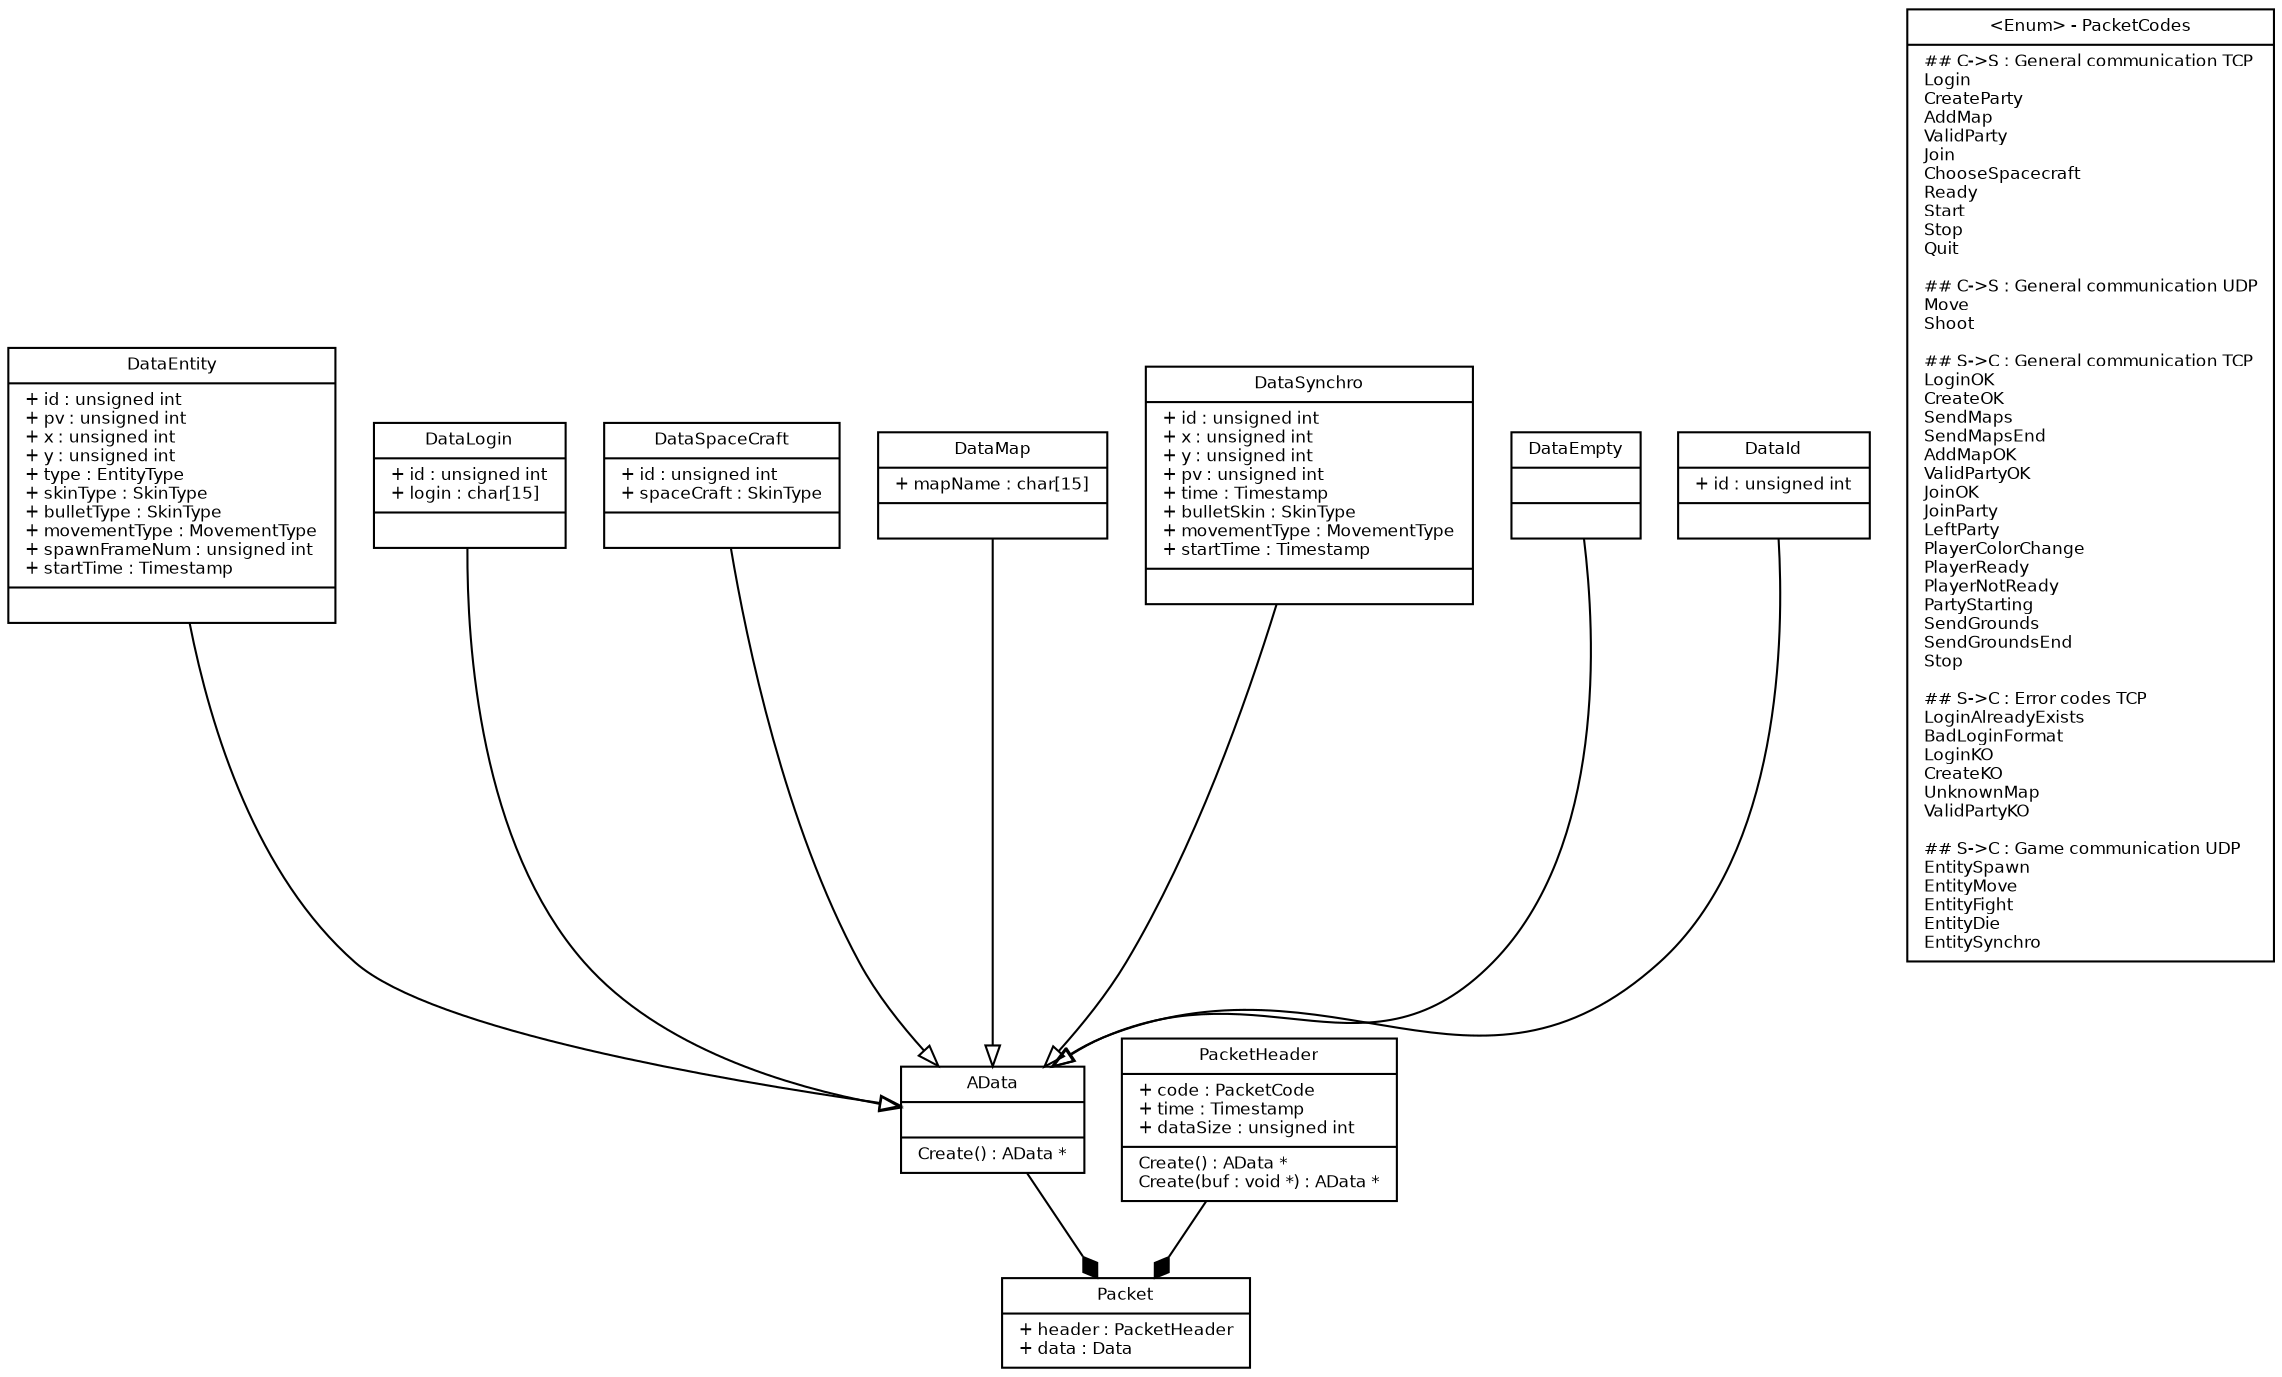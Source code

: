 digraph G {
fontname = "Bitstream Vera Sans"
fontsize = 8

node [
fontname = "Bitstream Vera Sans"
fontsize = 8
shape = "record"
]

Packet [
label = "{\
Packet|\
+ header : PacketHeader\l\
+ data : Data\l\
}"
]

AData [
label = "{\
AData||\
Create() : AData *\l\
}"
]

PacketHeader [
label = "{\
PacketHeader|\
+ code : PacketCode\l\
+ time : Timestamp\l\
+ dataSize : unsigned int\l|\
Create() : AData *\l\
Create(buf : void *) : AData *\l\
}"
]

DataEntity [
label = "{\
DataEntity|\
+ id : unsigned int\l\
+ pv : unsigned int\l\
+ x : unsigned int\l\
+ y : unsigned int\l\
+ type : EntityType\l\
+ skinType : SkinType\l\
+ bulletType : SkinType\l\
+ movementType : MovementType\l\
+ spawnFrameNum : unsigned int\l\
+ startTime : Timestamp\l|\
}"
]

DataLogin [
label = "{\
DataLogin|\
+ id : unsigned int\l\
+ login : char[15]\l|\
}"
]

DataSpaceCraft [
label = "{\
DataSpaceCraft|\
+ id : unsigned int\l\
+ spaceCraft : SkinType\l|\
}"
]

DataMap [
label = "{\
DataMap|\
+ mapName : char[15]\l|\
}"
]

DataSynchro [
label = "{\
DataSynchro|\
+ id : unsigned int\l\
+ x : unsigned int\l\
+ y : unsigned int\l\
+ pv : unsigned int\l\
+ time : Timestamp\l\
+ bulletSkin : SkinType\l\
+ movementType : MovementType\l\
+ startTime : Timestamp\l|\
}"
]

DataEmpty [
label = "{\
DataEmpty||\
}"
]

DataId [
label = "{\
DataId|\
+ id : unsigned int\l|\
}"

]

EnumPacketCodes [
label = "{\
\<Enum\> - PacketCodes|\
## C-\>S : General communication TCP\l\
Login\l\
CreateParty\l\
AddMap\l\
ValidParty\l\
Join\l\
ChooseSpacecraft\l\
Ready\l\
Start\l\
Stop\l\
Quit\l\l\
## C-\>S : General communication UDP\l\
Move\l\
Shoot\l\l\
## S-\>C : General communication TCP\l\
LoginOK\l\
CreateOK\l\
SendMaps\l\
SendMapsEnd\l\
AddMapOK\l\
ValidPartyOK\l\
JoinOK\l\
JoinParty\l\
LeftParty\l\
PlayerColorChange\l\
PlayerReady\l\
PlayerNotReady\l\
PartyStarting\l\
SendGrounds\l\
SendGroundsEnd\l\
Stop\l\l\
## S-\>C : Error codes TCP\l\
LoginAlreadyExists\l\
BadLoginFormat\l\
LoginKO\l\
CreateKO\l\
UnknownMap\l\
ValidPartyKO\l\l\
## S-\>C : Game communication UDP\l\
EntitySpawn\l\
EntityMove\l\
EntityFight\l\
EntityDie\l\
EntitySynchro\l\
}"
]

edge [
fontname = "Bitstream Vera Sans"
fontsize = 8
]

// Composition
PacketHeader -> Packet [arrowhead = "diamond" style = "solid"]
AData -> Packet [arrowhead = "diamond" style = "solid"]

// Heritage
DataEntity -> AData [arrowhead = "onormal" style = "solid"]
DataLogin -> AData [arrowhead = "onormal" style = "solid"]
DataMap -> AData [arrowhead = "onormal" style = "solid"]
DataEmpty -> AData [arrowhead = "onormal" style = "solid"]
DataId -> AData [arrowhead = "onormal" style = "solid"]
DataSpaceCraft -> AData [arrowhead = "onormal" style = "solid"]
DataSynchro -> AData [arrowhead = "onormal" style = "solid"]

}
